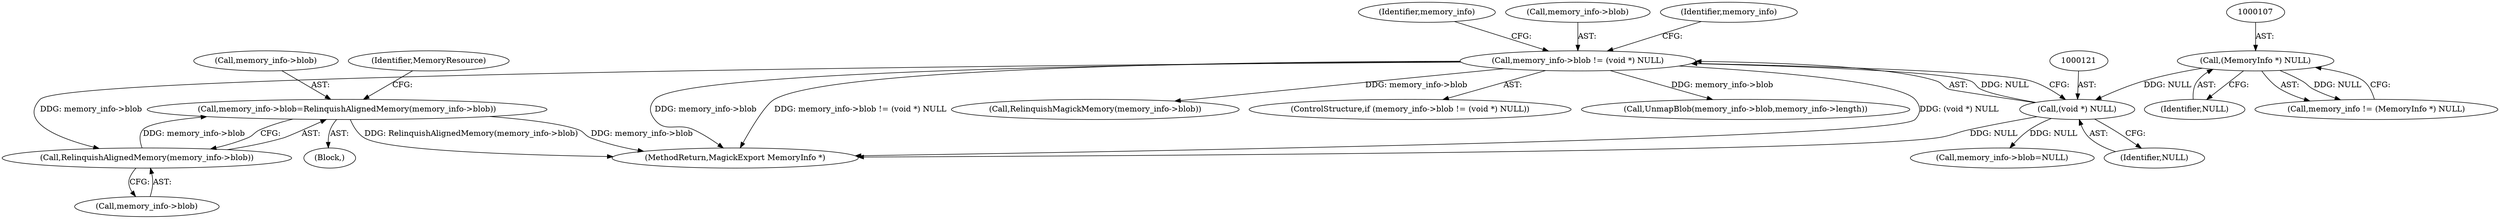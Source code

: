 digraph "0_ImageMagick_0f6fc2d5bf8f500820c3dbcf0d23ee14f2d9f734_0@pointer" {
"1000130" [label="(Call,memory_info->blob=RelinquishAlignedMemory(memory_info->blob))"];
"1000134" [label="(Call,RelinquishAlignedMemory(memory_info->blob))"];
"1000116" [label="(Call,memory_info->blob != (void *) NULL)"];
"1000120" [label="(Call,(void *) NULL)"];
"1000106" [label="(Call,(MemoryInfo *) NULL)"];
"1000116" [label="(Call,memory_info->blob != (void *) NULL)"];
"1000192" [label="(Call,RelinquishMagickMemory(memory_info->blob))"];
"1000134" [label="(Call,RelinquishAlignedMemory(memory_info->blob))"];
"1000210" [label="(MethodReturn,MagickExport MemoryInfo *)"];
"1000125" [label="(Identifier,memory_info)"];
"1000155" [label="(Call,memory_info->blob=NULL)"];
"1000115" [label="(ControlStructure,if (memory_info->blob != (void *) NULL))"];
"1000120" [label="(Call,(void *) NULL)"];
"1000129" [label="(Block,)"];
"1000108" [label="(Identifier,NULL)"];
"1000130" [label="(Call,memory_info->blob=RelinquishAlignedMemory(memory_info->blob))"];
"1000117" [label="(Call,memory_info->blob)"];
"1000135" [label="(Call,memory_info->blob)"];
"1000106" [label="(Call,(MemoryInfo *) NULL)"];
"1000139" [label="(Identifier,MemoryResource)"];
"1000148" [label="(Call,UnmapBlob(memory_info->blob,memory_info->length))"];
"1000122" [label="(Identifier,NULL)"];
"1000131" [label="(Call,memory_info->blob)"];
"1000104" [label="(Call,memory_info != (MemoryInfo *) NULL)"];
"1000199" [label="(Identifier,memory_info)"];
"1000130" -> "1000129"  [label="AST: "];
"1000130" -> "1000134"  [label="CFG: "];
"1000131" -> "1000130"  [label="AST: "];
"1000134" -> "1000130"  [label="AST: "];
"1000139" -> "1000130"  [label="CFG: "];
"1000130" -> "1000210"  [label="DDG: RelinquishAlignedMemory(memory_info->blob)"];
"1000130" -> "1000210"  [label="DDG: memory_info->blob"];
"1000134" -> "1000130"  [label="DDG: memory_info->blob"];
"1000134" -> "1000135"  [label="CFG: "];
"1000135" -> "1000134"  [label="AST: "];
"1000116" -> "1000134"  [label="DDG: memory_info->blob"];
"1000116" -> "1000115"  [label="AST: "];
"1000116" -> "1000120"  [label="CFG: "];
"1000117" -> "1000116"  [label="AST: "];
"1000120" -> "1000116"  [label="AST: "];
"1000125" -> "1000116"  [label="CFG: "];
"1000199" -> "1000116"  [label="CFG: "];
"1000116" -> "1000210"  [label="DDG: memory_info->blob"];
"1000116" -> "1000210"  [label="DDG: (void *) NULL"];
"1000116" -> "1000210"  [label="DDG: memory_info->blob != (void *) NULL"];
"1000120" -> "1000116"  [label="DDG: NULL"];
"1000116" -> "1000148"  [label="DDG: memory_info->blob"];
"1000116" -> "1000192"  [label="DDG: memory_info->blob"];
"1000120" -> "1000122"  [label="CFG: "];
"1000121" -> "1000120"  [label="AST: "];
"1000122" -> "1000120"  [label="AST: "];
"1000120" -> "1000210"  [label="DDG: NULL"];
"1000106" -> "1000120"  [label="DDG: NULL"];
"1000120" -> "1000155"  [label="DDG: NULL"];
"1000106" -> "1000104"  [label="AST: "];
"1000106" -> "1000108"  [label="CFG: "];
"1000107" -> "1000106"  [label="AST: "];
"1000108" -> "1000106"  [label="AST: "];
"1000104" -> "1000106"  [label="CFG: "];
"1000106" -> "1000104"  [label="DDG: NULL"];
}

